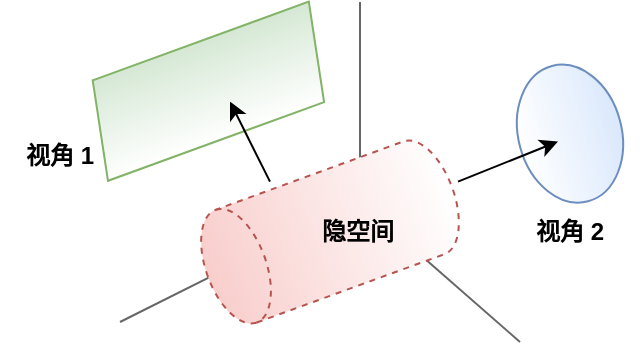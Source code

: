 <mxfile version="24.9.0">
  <diagram name="第 1 页" id="O8-LFK-seURk2C5WLlgk">
    <mxGraphModel dx="913" dy="588" grid="1" gridSize="10" guides="1" tooltips="1" connect="1" arrows="1" fold="1" page="1" pageScale="1" pageWidth="850" pageHeight="1100" math="0" shadow="0">
      <root>
        <mxCell id="0" />
        <mxCell id="1" parent="0" />
        <mxCell id="RZ6BmkIoWVPi_0JLIUEe-1" value="" style="endArrow=none;html=1;rounded=0;fillColor=#f5f5f5;strokeColor=#666666;" edge="1" parent="1">
          <mxGeometry width="50" height="50" relative="1" as="geometry">
            <mxPoint x="440" y="330" as="sourcePoint" />
            <mxPoint x="440" y="230" as="targetPoint" />
          </mxGeometry>
        </mxCell>
        <mxCell id="RZ6BmkIoWVPi_0JLIUEe-2" value="" style="endArrow=none;html=1;rounded=0;fillColor=#f5f5f5;strokeColor=#666666;" edge="1" parent="1">
          <mxGeometry width="50" height="50" relative="1" as="geometry">
            <mxPoint x="320" y="390" as="sourcePoint" />
            <mxPoint x="440" y="330" as="targetPoint" />
          </mxGeometry>
        </mxCell>
        <mxCell id="RZ6BmkIoWVPi_0JLIUEe-3" value="" style="endArrow=none;html=1;rounded=0;fillColor=#f5f5f5;strokeColor=#666666;" edge="1" parent="1">
          <mxGeometry width="50" height="50" relative="1" as="geometry">
            <mxPoint x="440" y="330" as="sourcePoint" />
            <mxPoint x="520" y="400" as="targetPoint" />
          </mxGeometry>
        </mxCell>
        <mxCell id="RZ6BmkIoWVPi_0JLIUEe-8" value="" style="shape=cylinder3;whiteSpace=wrap;html=1;boundedLbl=1;backgroundOutline=1;size=15;rotation=-110;fillColor=#f8cecc;strokeColor=#b85450;dashed=1;gradientColor=#FFFFFF;" vertex="1" parent="1">
          <mxGeometry x="395" y="280" width="60" height="130" as="geometry" />
        </mxCell>
        <mxCell id="RZ6BmkIoWVPi_0JLIUEe-10" value="" style="ellipse;whiteSpace=wrap;html=1;rotation=75;fillColor=#dae8fc;strokeColor=#6c8ebf;gradientColor=#FFFFFF;gradientDirection=south;" vertex="1" parent="1">
          <mxGeometry x="510" y="270" width="70" height="51.65" as="geometry" />
        </mxCell>
        <mxCell id="RZ6BmkIoWVPi_0JLIUEe-11" value="" style="shape=parallelogram;perimeter=parallelogramPerimeter;whiteSpace=wrap;html=1;fixedSize=1;size=10;rotation=-20;fillColor=#d5e8d4;strokeColor=#82b366;gradientColor=#FFFFFF;" vertex="1" parent="1">
          <mxGeometry x="301.71" y="249.7" width="124.98" height="49.83" as="geometry" />
        </mxCell>
        <mxCell id="RZ6BmkIoWVPi_0JLIUEe-12" value="" style="endArrow=classic;html=1;rounded=0;" edge="1" parent="1">
          <mxGeometry width="50" height="50" relative="1" as="geometry">
            <mxPoint x="489" y="319.83" as="sourcePoint" />
            <mxPoint x="539" y="299.74" as="targetPoint" />
          </mxGeometry>
        </mxCell>
        <mxCell id="RZ6BmkIoWVPi_0JLIUEe-13" value="" style="endArrow=classic;html=1;rounded=0;" edge="1" parent="1">
          <mxGeometry width="50" height="50" relative="1" as="geometry">
            <mxPoint x="395" y="319.83" as="sourcePoint" />
            <mxPoint x="375" y="279.83" as="targetPoint" />
          </mxGeometry>
        </mxCell>
        <mxCell id="RZ6BmkIoWVPi_0JLIUEe-15" value="&lt;b&gt;视角 1&lt;/b&gt;" style="text;html=1;align=center;verticalAlign=middle;whiteSpace=wrap;rounded=0;" vertex="1" parent="1">
          <mxGeometry x="260" y="291.65" width="60" height="30" as="geometry" />
        </mxCell>
        <mxCell id="RZ6BmkIoWVPi_0JLIUEe-16" value="&lt;b&gt;视角 2&lt;/b&gt;" style="text;html=1;align=center;verticalAlign=middle;whiteSpace=wrap;rounded=0;" vertex="1" parent="1">
          <mxGeometry x="515" y="330" width="60" height="30" as="geometry" />
        </mxCell>
        <mxCell id="RZ6BmkIoWVPi_0JLIUEe-17" value="&lt;b&gt;隐空间&lt;/b&gt;" style="text;html=1;align=center;verticalAlign=middle;whiteSpace=wrap;rounded=0;" vertex="1" parent="1">
          <mxGeometry x="409" y="330" width="60" height="30" as="geometry" />
        </mxCell>
      </root>
    </mxGraphModel>
  </diagram>
</mxfile>
